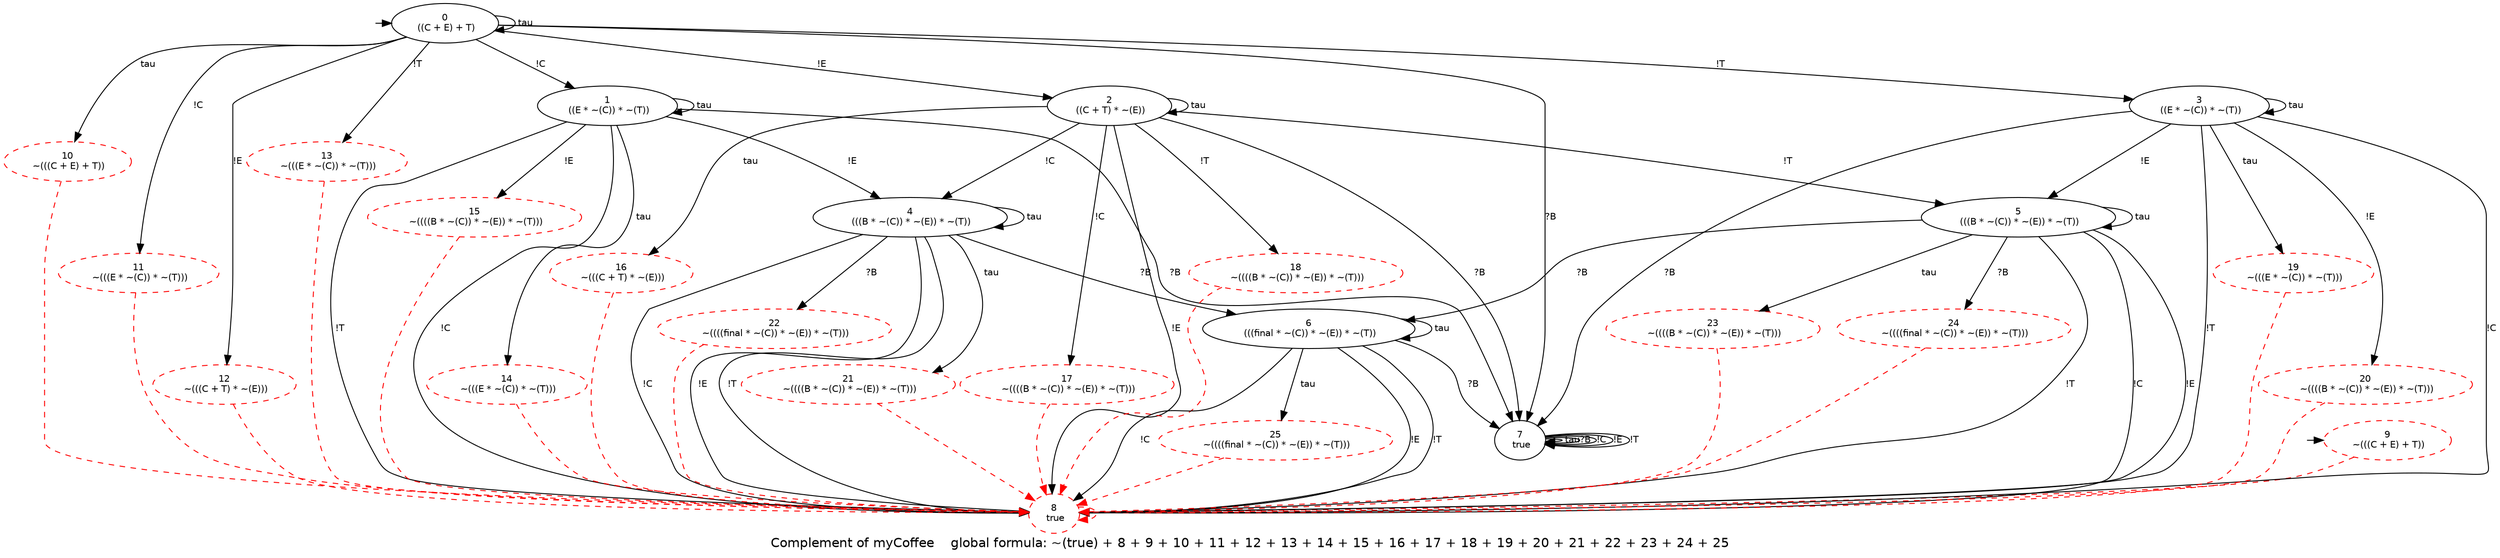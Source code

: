 digraph D {
graph [fontname="Helvetica", label="Complement of myCoffee    global formula: ~(true) + 8 + 9 + 10 + 11 + 12 + 13 + 14 + 15 + 16 + 17 + 18 + 19 + 20 + 21 + 22 + 23 + 24 + 25"];
node [fontname="Helvetica" fontsize=10];
edge [fontname="Helvetica" fontsize=10];
  q_0 [label="" height="0.01" width="0.01" style="invis"];
  q_0 -> 0 [minlen="0.5"];
  q_9 [label="" height="0.01" width="0.01" style="invis"];
  q_9 -> 9 [minlen="0.5"];
  0 [label="0\n ((C + E) + T)"]
  0 -> 0 [label=" tau"]
  0 -> 10 [label=" tau"]
  0 -> 7 [label="?B"]
  0 -> 1 [label="!C"]
  0 -> 11 [label="!C"]
  0 -> 2 [label="!E"]
  0 -> 12 [label="!E"]
  0 -> 3 [label="!T"]
  0 -> 13 [label="!T"]
  1 [label="1\n ((E * ~(C)) * ~(T))"]
  1 -> 1 [label=" tau"]
  1 -> 14 [label=" tau"]
  1 -> 7 [label="?B"]
  1 -> 8 [label="!C"]
  1 -> 4 [label="!E"]
  1 -> 15 [label="!E"]
  1 -> 8 [label="!T"]
  2 [label="2\n ((C + T) * ~(E))"]
  2 -> 2 [label=" tau"]
  2 -> 16 [label=" tau"]
  2 -> 7 [label="?B"]
  2 -> 4 [label="!C"]
  2 -> 17 [label="!C"]
  2 -> 8 [label="!E"]
  2 -> 5 [label="!T"]
  2 -> 18 [label="!T"]
  3 [label="3\n ((E * ~(C)) * ~(T))"]
  3 -> 3 [label=" tau"]
  3 -> 19 [label=" tau"]
  3 -> 7 [label="?B"]
  3 -> 8 [label="!C"]
  3 -> 5 [label="!E"]
  3 -> 20 [label="!E"]
  3 -> 8 [label="!T"]
  4 [label="4\n (((B * ~(C)) * ~(E)) * ~(T))"]
  4 -> 4 [label=" tau"]
  4 -> 21 [label=" tau"]
  4 -> 6 [label="?B"]
  4 -> 22 [label="?B"]
  4 -> 8 [label="!C"]
  4 -> 8 [label="!E"]
  4 -> 8 [label="!T"]
  5 [label="5\n (((B * ~(C)) * ~(E)) * ~(T))"]
  5 -> 5 [label=" tau"]
  5 -> 23 [label=" tau"]
  5 -> 6 [label="?B"]
  5 -> 24 [label="?B"]
  5 -> 8 [label="!C"]
  5 -> 8 [label="!E"]
  5 -> 8 [label="!T"]
  6 [label="6\n (((final * ~(C)) * ~(E)) * ~(T))"]
  6 -> 6 [label=" tau"]
  6 -> 25 [label=" tau"]
  6 -> 7 [label="?B"]
  6 -> 8 [label="!C"]
  6 -> 8 [label="!E"]
  6 -> 8 [label="!T"]
  7 [label="7\n true"]
  7 -> 7 [label=" tau"]
  7 -> 7 [label="?B"]
  7 -> 7 [label="!C"]
  7 -> 7 [label="!E"]
  7 -> 7 [label="!T"]
  8 [label="8\n true", style=dashed, color=red]
  8 -> 8 [style=dashed, color=red]
  9 [label="9\n ~(((C + E) + T))", style=dashed, color=red]
  9 -> 8 [style=dashed, color=red]
  10 [label="10\n ~(((C + E) + T))", style=dashed, color=red]
  10 -> 8 [style=dashed, color=red]
  11 [label="11\n ~(((E * ~(C)) * ~(T)))", style=dashed, color=red]
  11 -> 8 [style=dashed, color=red]
  12 [label="12\n ~(((C + T) * ~(E)))", style=dashed, color=red]
  12 -> 8 [style=dashed, color=red]
  13 [label="13\n ~(((E * ~(C)) * ~(T)))", style=dashed, color=red]
  13 -> 8 [style=dashed, color=red]
  14 [label="14\n ~(((E * ~(C)) * ~(T)))", style=dashed, color=red]
  14 -> 8 [style=dashed, color=red]
  15 [label="15\n ~((((B * ~(C)) * ~(E)) * ~(T)))", style=dashed, color=red]
  15 -> 8 [style=dashed, color=red]
  16 [label="16\n ~(((C + T) * ~(E)))", style=dashed, color=red]
  16 -> 8 [style=dashed, color=red]
  17 [label="17\n ~((((B * ~(C)) * ~(E)) * ~(T)))", style=dashed, color=red]
  17 -> 8 [style=dashed, color=red]
  18 [label="18\n ~((((B * ~(C)) * ~(E)) * ~(T)))", style=dashed, color=red]
  18 -> 8 [style=dashed, color=red]
  19 [label="19\n ~(((E * ~(C)) * ~(T)))", style=dashed, color=red]
  19 -> 8 [style=dashed, color=red]
  20 [label="20\n ~((((B * ~(C)) * ~(E)) * ~(T)))", style=dashed, color=red]
  20 -> 8 [style=dashed, color=red]
  21 [label="21\n ~((((B * ~(C)) * ~(E)) * ~(T)))", style=dashed, color=red]
  21 -> 8 [style=dashed, color=red]
  22 [label="22\n ~((((final * ~(C)) * ~(E)) * ~(T)))", style=dashed, color=red]
  22 -> 8 [style=dashed, color=red]
  23 [label="23\n ~((((B * ~(C)) * ~(E)) * ~(T)))", style=dashed, color=red]
  23 -> 8 [style=dashed, color=red]
  24 [label="24\n ~((((final * ~(C)) * ~(E)) * ~(T)))", style=dashed, color=red]
  24 -> 8 [style=dashed, color=red]
  25 [label="25\n ~((((final * ~(C)) * ~(E)) * ~(T)))", style=dashed, color=red]
  25 -> 8 [style=dashed, color=red]
}
